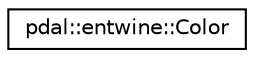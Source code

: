 digraph "Graphical Class Hierarchy"
{
  edge [fontname="Helvetica",fontsize="10",labelfontname="Helvetica",labelfontsize="10"];
  node [fontname="Helvetica",fontsize="10",shape=record];
  rankdir="LR";
  Node1 [label="pdal::entwine::Color",height=0.2,width=0.4,color="black", fillcolor="white", style="filled",URL="$classpdal_1_1entwine_1_1Color.html"];
}
